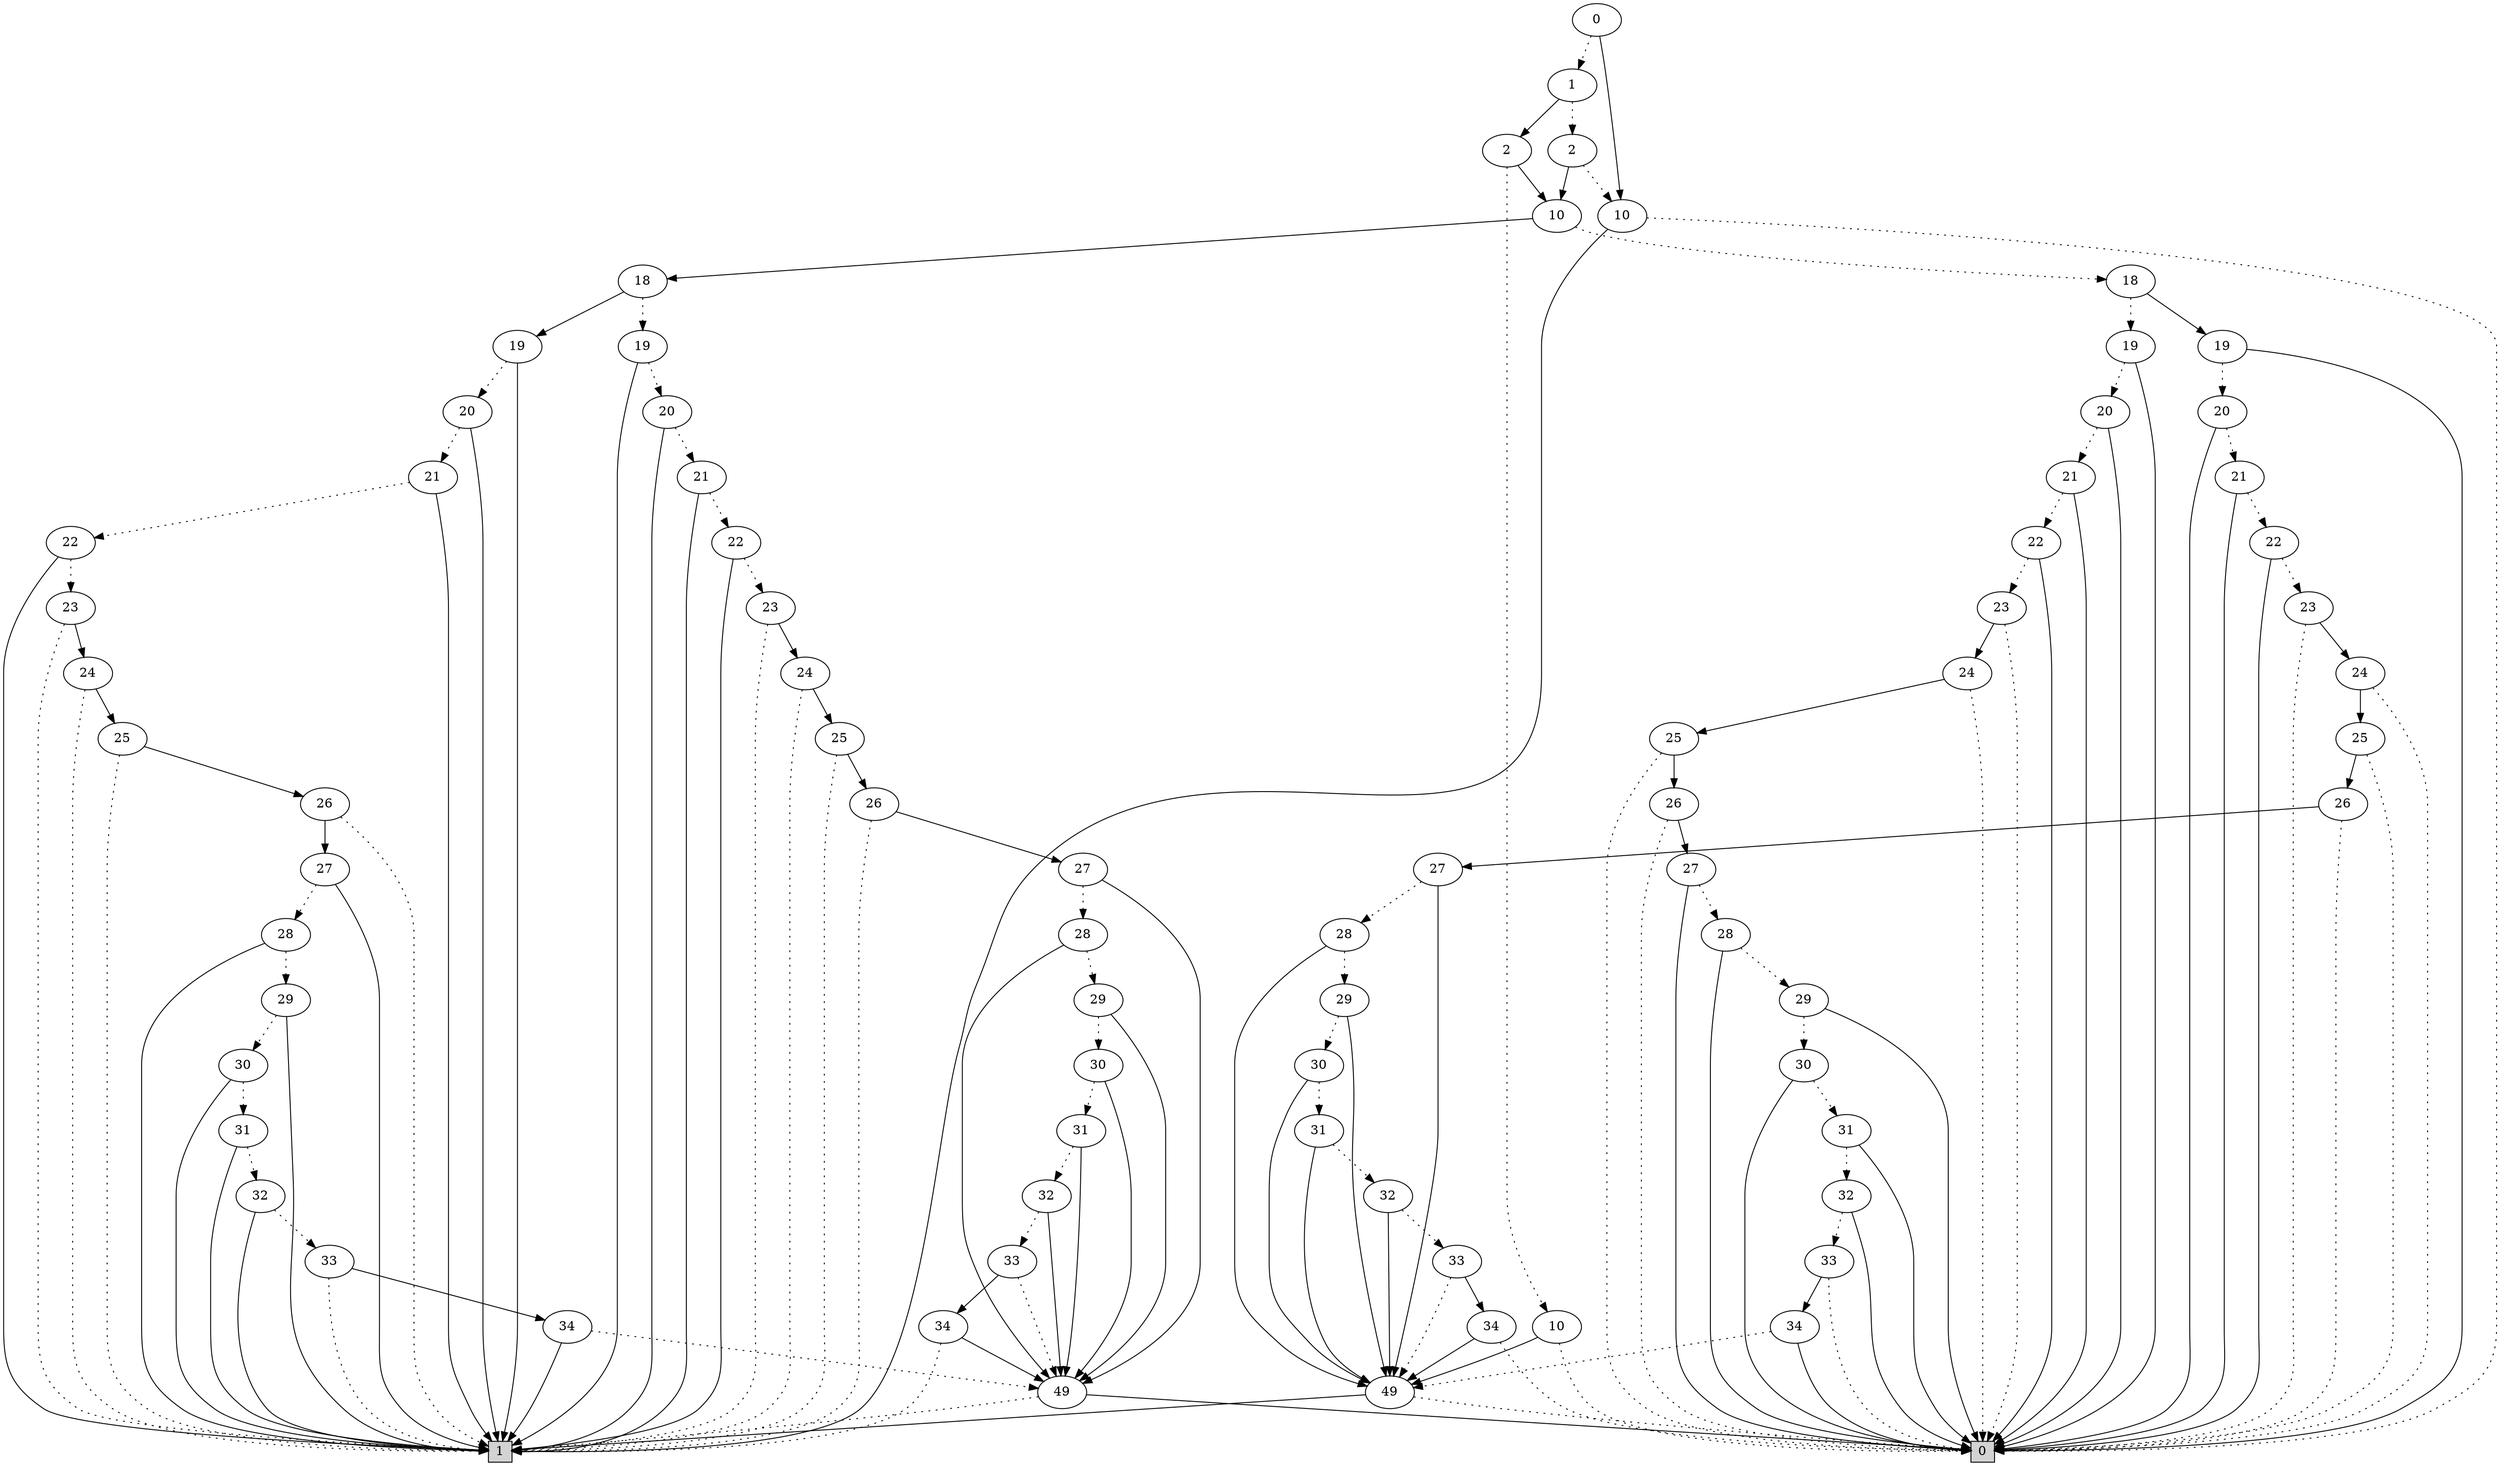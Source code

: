 digraph G {
0 [shape=box, label="0", style=filled, shape=box, height=0.3, width=0.3];
1 [shape=box, label="1", style=filled, shape=box, height=0.3, width=0.3];
32734 [label="0"];
32734 -> 32733 [style=dotted];
32734 -> 22 [style=filled];
32733 [label="1"];
32733 -> 32731 [style=dotted];
32733 -> 32732 [style=filled];
32731 [label="2"];
32731 -> 22 [style=dotted];
32731 -> 32730 [style=filled];
22 [label="10"];
22 -> 0 [style=dotted];
22 -> 1 [style=filled];
32730 [label="10"];
32730 -> 32728 [style=dotted];
32730 -> 32729 [style=filled];
32728 [label="18"];
32728 -> 9313 [style=dotted];
32728 -> 301 [style=filled];
9313 [label="19"];
9313 -> 9312 [style=dotted];
9313 -> 0 [style=filled];
9312 [label="20"];
9312 -> 9311 [style=dotted];
9312 -> 0 [style=filled];
9311 [label="21"];
9311 -> 9310 [style=dotted];
9311 -> 0 [style=filled];
9310 [label="22"];
9310 -> 9309 [style=dotted];
9310 -> 0 [style=filled];
9309 [label="23"];
9309 -> 0 [style=dotted];
9309 -> 9308 [style=filled];
9308 [label="24"];
9308 -> 0 [style=dotted];
9308 -> 9307 [style=filled];
9307 [label="25"];
9307 -> 0 [style=dotted];
9307 -> 9306 [style=filled];
9306 [label="26"];
9306 -> 0 [style=dotted];
9306 -> 9305 [style=filled];
9305 [label="27"];
9305 -> 9304 [style=dotted];
9305 -> 0 [style=filled];
9304 [label="28"];
9304 -> 9303 [style=dotted];
9304 -> 0 [style=filled];
9303 [label="29"];
9303 -> 9302 [style=dotted];
9303 -> 0 [style=filled];
9302 [label="30"];
9302 -> 9301 [style=dotted];
9302 -> 0 [style=filled];
9301 [label="31"];
9301 -> 9300 [style=dotted];
9301 -> 0 [style=filled];
9300 [label="32"];
9300 -> 9299 [style=dotted];
9300 -> 0 [style=filled];
9299 [label="33"];
9299 -> 0 [style=dotted];
9299 -> 9298 [style=filled];
9298 [label="34"];
9298 -> 100 [style=dotted];
9298 -> 0 [style=filled];
100 [label="49"];
100 -> 0 [style=dotted];
100 -> 1 [style=filled];
301 [label="19"];
301 -> 300 [style=dotted];
301 -> 0 [style=filled];
300 [label="20"];
300 -> 299 [style=dotted];
300 -> 0 [style=filled];
299 [label="21"];
299 -> 298 [style=dotted];
299 -> 0 [style=filled];
298 [label="22"];
298 -> 297 [style=dotted];
298 -> 0 [style=filled];
297 [label="23"];
297 -> 0 [style=dotted];
297 -> 296 [style=filled];
296 [label="24"];
296 -> 0 [style=dotted];
296 -> 295 [style=filled];
295 [label="25"];
295 -> 0 [style=dotted];
295 -> 294 [style=filled];
294 [label="26"];
294 -> 0 [style=dotted];
294 -> 293 [style=filled];
293 [label="27"];
293 -> 292 [style=dotted];
293 -> 100 [style=filled];
292 [label="28"];
292 -> 291 [style=dotted];
292 -> 100 [style=filled];
291 [label="29"];
291 -> 290 [style=dotted];
291 -> 100 [style=filled];
290 [label="30"];
290 -> 289 [style=dotted];
290 -> 100 [style=filled];
289 [label="31"];
289 -> 288 [style=dotted];
289 -> 100 [style=filled];
288 [label="32"];
288 -> 287 [style=dotted];
288 -> 100 [style=filled];
287 [label="33"];
287 -> 100 [style=dotted];
287 -> 286 [style=filled];
286 [label="34"];
286 -> 0 [style=dotted];
286 -> 100 [style=filled];
32729 [label="18"];
32729 -> 322 [style=dotted];
32729 -> 11492 [style=filled];
322 [label="19"];
322 -> 321 [style=dotted];
322 -> 1 [style=filled];
321 [label="20"];
321 -> 320 [style=dotted];
321 -> 1 [style=filled];
320 [label="21"];
320 -> 319 [style=dotted];
320 -> 1 [style=filled];
319 [label="22"];
319 -> 318 [style=dotted];
319 -> 1 [style=filled];
318 [label="23"];
318 -> 1 [style=dotted];
318 -> 317 [style=filled];
317 [label="24"];
317 -> 1 [style=dotted];
317 -> 316 [style=filled];
316 [label="25"];
316 -> 1 [style=dotted];
316 -> 315 [style=filled];
315 [label="26"];
315 -> 1 [style=dotted];
315 -> 314 [style=filled];
314 [label="27"];
314 -> 313 [style=dotted];
314 -> 101 [style=filled];
313 [label="28"];
313 -> 312 [style=dotted];
313 -> 101 [style=filled];
312 [label="29"];
312 -> 311 [style=dotted];
312 -> 101 [style=filled];
311 [label="30"];
311 -> 310 [style=dotted];
311 -> 101 [style=filled];
310 [label="31"];
310 -> 309 [style=dotted];
310 -> 101 [style=filled];
309 [label="32"];
309 -> 308 [style=dotted];
309 -> 101 [style=filled];
308 [label="33"];
308 -> 101 [style=dotted];
308 -> 307 [style=filled];
101 [label="49"];
101 -> 1 [style=dotted];
101 -> 0 [style=filled];
307 [label="34"];
307 -> 1 [style=dotted];
307 -> 101 [style=filled];
11492 [label="19"];
11492 -> 11491 [style=dotted];
11492 -> 1 [style=filled];
11491 [label="20"];
11491 -> 11490 [style=dotted];
11491 -> 1 [style=filled];
11490 [label="21"];
11490 -> 11489 [style=dotted];
11490 -> 1 [style=filled];
11489 [label="22"];
11489 -> 11488 [style=dotted];
11489 -> 1 [style=filled];
11488 [label="23"];
11488 -> 1 [style=dotted];
11488 -> 11487 [style=filled];
11487 [label="24"];
11487 -> 1 [style=dotted];
11487 -> 11486 [style=filled];
11486 [label="25"];
11486 -> 1 [style=dotted];
11486 -> 11485 [style=filled];
11485 [label="26"];
11485 -> 1 [style=dotted];
11485 -> 11484 [style=filled];
11484 [label="27"];
11484 -> 11483 [style=dotted];
11484 -> 1 [style=filled];
11483 [label="28"];
11483 -> 11482 [style=dotted];
11483 -> 1 [style=filled];
11482 [label="29"];
11482 -> 11481 [style=dotted];
11482 -> 1 [style=filled];
11481 [label="30"];
11481 -> 11480 [style=dotted];
11481 -> 1 [style=filled];
11480 [label="31"];
11480 -> 11479 [style=dotted];
11480 -> 1 [style=filled];
11479 [label="32"];
11479 -> 11478 [style=dotted];
11479 -> 1 [style=filled];
11478 [label="33"];
11478 -> 1 [style=dotted];
11478 -> 11477 [style=filled];
11477 [label="34"];
11477 -> 101 [style=dotted];
11477 -> 1 [style=filled];
32732 [label="2"];
32732 -> 32709 [style=dotted];
32732 -> 32730 [style=filled];
32709 [label="10"];
32709 -> 0 [style=dotted];
32709 -> 100 [style=filled];
}
